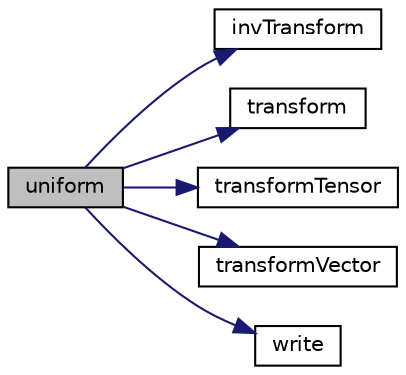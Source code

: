 digraph "uniform"
{
  bgcolor="transparent";
  edge [fontname="Helvetica",fontsize="10",labelfontname="Helvetica",labelfontsize="10"];
  node [fontname="Helvetica",fontsize="10",shape=record];
  rankdir="LR";
  Node1 [label="uniform",height=0.2,width=0.4,color="black", fillcolor="grey75", style="filled", fontcolor="black"];
  Node1 -> Node2 [color="midnightblue",fontsize="10",style="solid",fontname="Helvetica"];
  Node2 [label="invTransform",height=0.2,width=0.4,color="black",URL="$a00405.html#ae60082b93a5c0cfa772464a7f5e28a2d",tooltip="Inverse transform vectorField using transformation tensor field. "];
  Node1 -> Node3 [color="midnightblue",fontsize="10",style="solid",fontname="Helvetica"];
  Node3 [label="transform",height=0.2,width=0.4,color="black",URL="$a00405.html#a43713a82adf5d1a7a147c39705ac243b",tooltip="Transform vectorField using transformation tensor field. "];
  Node1 -> Node4 [color="midnightblue",fontsize="10",style="solid",fontname="Helvetica"];
  Node4 [label="transformTensor",height=0.2,width=0.4,color="black",URL="$a00405.html#aae0073e979a6dd73d7415675854fa9e4",tooltip="Transform tensor field using transformation tensorField. "];
  Node1 -> Node5 [color="midnightblue",fontsize="10",style="solid",fontname="Helvetica"];
  Node5 [label="transformVector",height=0.2,width=0.4,color="black",URL="$a00405.html#ab366bd122ecfefb18e92c4434c5d5d82",tooltip="Transform vectorField using transformation tensorField and return. "];
  Node1 -> Node6 [color="midnightblue",fontsize="10",style="solid",fontname="Helvetica"];
  Node6 [label="write",height=0.2,width=0.4,color="black",URL="$a00405.html#ab0610b660df90b768c178c23d3a8c768",tooltip="Write. "];
}
